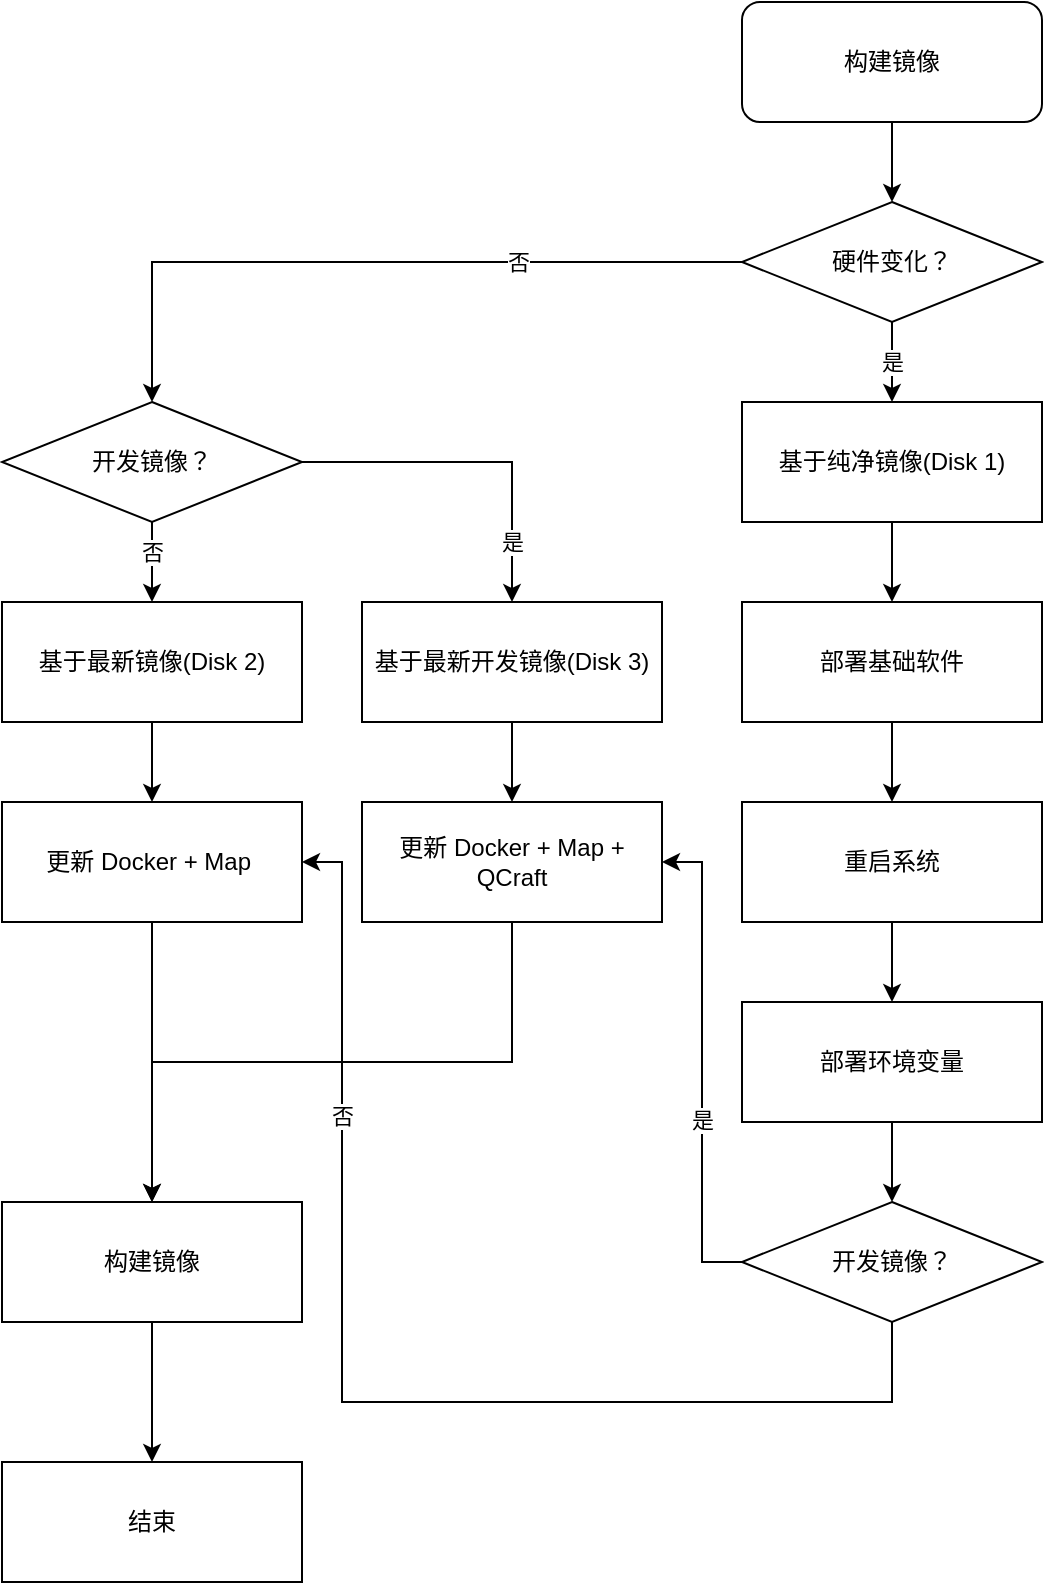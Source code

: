 <mxfile version="14.1.4" type="github" pages="4">
  <diagram id="IQpMUzeUD5as-CEA1Lm1" name="XAVIER 流程图">
    <mxGraphModel dx="1995" dy="1134" grid="1" gridSize="10" guides="1" tooltips="1" connect="1" arrows="1" fold="1" page="1" pageScale="1" pageWidth="850" pageHeight="1100" math="0" shadow="0">
      <root>
        <mxCell id="RlAfQB4XkRquoUALfSSC-0" />
        <mxCell id="RlAfQB4XkRquoUALfSSC-1" parent="RlAfQB4XkRquoUALfSSC-0" />
        <mxCell id="u9vU8F32DOOHzYudOWOT-0" style="edgeStyle=orthogonalEdgeStyle;rounded=0;orthogonalLoop=1;jettySize=auto;html=1;entryX=0.5;entryY=0;entryDx=0;entryDy=0;" edge="1" parent="RlAfQB4XkRquoUALfSSC-1" source="u9vU8F32DOOHzYudOWOT-1" target="u9vU8F32DOOHzYudOWOT-5">
          <mxGeometry relative="1" as="geometry" />
        </mxCell>
        <mxCell id="u9vU8F32DOOHzYudOWOT-1" value="构建镜像" style="rounded=1;whiteSpace=wrap;html=1;" vertex="1" parent="RlAfQB4XkRquoUALfSSC-1">
          <mxGeometry x="370" width="150" height="60" as="geometry" />
        </mxCell>
        <mxCell id="u9vU8F32DOOHzYudOWOT-2" value="是" style="edgeStyle=orthogonalEdgeStyle;rounded=0;orthogonalLoop=1;jettySize=auto;html=1;exitX=0.5;exitY=1;exitDx=0;exitDy=0;" edge="1" parent="RlAfQB4XkRquoUALfSSC-1" source="u9vU8F32DOOHzYudOWOT-5" target="u9vU8F32DOOHzYudOWOT-9">
          <mxGeometry relative="1" as="geometry" />
        </mxCell>
        <mxCell id="u9vU8F32DOOHzYudOWOT-3" style="edgeStyle=orthogonalEdgeStyle;rounded=0;orthogonalLoop=1;jettySize=auto;html=1;exitX=0;exitY=0.5;exitDx=0;exitDy=0;" edge="1" parent="RlAfQB4XkRquoUALfSSC-1" source="u9vU8F32DOOHzYudOWOT-5" target="u9vU8F32DOOHzYudOWOT-17">
          <mxGeometry relative="1" as="geometry" />
        </mxCell>
        <mxCell id="u9vU8F32DOOHzYudOWOT-4" value="否" style="edgeLabel;html=1;align=center;verticalAlign=middle;resizable=0;points=[];" vertex="1" connectable="0" parent="u9vU8F32DOOHzYudOWOT-3">
          <mxGeometry x="-0.417" relative="1" as="geometry">
            <mxPoint x="-5.83" as="offset" />
          </mxGeometry>
        </mxCell>
        <mxCell id="u9vU8F32DOOHzYudOWOT-5" value="硬件变化？" style="rhombus;whiteSpace=wrap;html=1;" vertex="1" parent="RlAfQB4XkRquoUALfSSC-1">
          <mxGeometry x="370" y="100" width="150" height="60" as="geometry" />
        </mxCell>
        <mxCell id="u9vU8F32DOOHzYudOWOT-6" style="edgeStyle=orthogonalEdgeStyle;rounded=0;orthogonalLoop=1;jettySize=auto;html=1;" edge="1" parent="RlAfQB4XkRquoUALfSSC-1" source="u9vU8F32DOOHzYudOWOT-7" target="u9vU8F32DOOHzYudOWOT-19">
          <mxGeometry relative="1" as="geometry">
            <mxPoint x="75" y="520" as="targetPoint" />
          </mxGeometry>
        </mxCell>
        <mxCell id="u9vU8F32DOOHzYudOWOT-7" value="基于最新镜像(Disk 2)" style="rounded=0;whiteSpace=wrap;html=1;" vertex="1" parent="RlAfQB4XkRquoUALfSSC-1">
          <mxGeometry y="300" width="150" height="60" as="geometry" />
        </mxCell>
        <mxCell id="u9vU8F32DOOHzYudOWOT-8" style="edgeStyle=orthogonalEdgeStyle;rounded=0;orthogonalLoop=1;jettySize=auto;html=1;exitX=0.5;exitY=1;exitDx=0;exitDy=0;" edge="1" parent="RlAfQB4XkRquoUALfSSC-1" source="u9vU8F32DOOHzYudOWOT-9" target="u9vU8F32DOOHzYudOWOT-21">
          <mxGeometry relative="1" as="geometry" />
        </mxCell>
        <mxCell id="u9vU8F32DOOHzYudOWOT-9" value="基于纯净镜像(Disk 1)" style="rounded=0;whiteSpace=wrap;html=1;" vertex="1" parent="RlAfQB4XkRquoUALfSSC-1">
          <mxGeometry x="370" y="200" width="150" height="60" as="geometry" />
        </mxCell>
        <mxCell id="u9vU8F32DOOHzYudOWOT-10" style="edgeStyle=orthogonalEdgeStyle;rounded=0;orthogonalLoop=1;jettySize=auto;html=1;exitX=0.5;exitY=1;exitDx=0;exitDy=0;" edge="1" parent="RlAfQB4XkRquoUALfSSC-1" source="u9vU8F32DOOHzYudOWOT-11" target="u9vU8F32DOOHzYudOWOT-30">
          <mxGeometry relative="1" as="geometry" />
        </mxCell>
        <mxCell id="u9vU8F32DOOHzYudOWOT-11" value="&lt;p&gt;更新 Docker + Map + QCraft&lt;/p&gt;" style="rounded=0;whiteSpace=wrap;html=1;" vertex="1" parent="RlAfQB4XkRquoUALfSSC-1">
          <mxGeometry x="180" y="400" width="150" height="60" as="geometry" />
        </mxCell>
        <mxCell id="u9vU8F32DOOHzYudOWOT-12" style="edgeStyle=orthogonalEdgeStyle;rounded=0;orthogonalLoop=1;jettySize=auto;html=1;exitX=0.5;exitY=1;exitDx=0;exitDy=0;" edge="1" parent="RlAfQB4XkRquoUALfSSC-1" source="u9vU8F32DOOHzYudOWOT-13" target="u9vU8F32DOOHzYudOWOT-11">
          <mxGeometry relative="1" as="geometry" />
        </mxCell>
        <mxCell id="u9vU8F32DOOHzYudOWOT-13" value="基于最新开发镜像(Disk 3)" style="rounded=0;whiteSpace=wrap;html=1;" vertex="1" parent="RlAfQB4XkRquoUALfSSC-1">
          <mxGeometry x="180" y="300" width="150" height="60" as="geometry" />
        </mxCell>
        <mxCell id="u9vU8F32DOOHzYudOWOT-14" style="edgeStyle=orthogonalEdgeStyle;rounded=0;orthogonalLoop=1;jettySize=auto;html=1;exitX=1;exitY=0.5;exitDx=0;exitDy=0;" edge="1" parent="RlAfQB4XkRquoUALfSSC-1" source="u9vU8F32DOOHzYudOWOT-17" target="u9vU8F32DOOHzYudOWOT-13">
          <mxGeometry relative="1" as="geometry" />
        </mxCell>
        <mxCell id="u9vU8F32DOOHzYudOWOT-15" value="是" style="edgeLabel;html=1;align=center;verticalAlign=middle;resizable=0;points=[];" vertex="1" connectable="0" parent="u9vU8F32DOOHzYudOWOT-14">
          <mxGeometry x="0.669" y="-3" relative="1" as="geometry">
            <mxPoint x="3" y="-0.83" as="offset" />
          </mxGeometry>
        </mxCell>
        <mxCell id="u9vU8F32DOOHzYudOWOT-16" value="否" style="edgeStyle=orthogonalEdgeStyle;rounded=0;orthogonalLoop=1;jettySize=auto;html=1;" edge="1" parent="RlAfQB4XkRquoUALfSSC-1" source="u9vU8F32DOOHzYudOWOT-17" target="u9vU8F32DOOHzYudOWOT-7">
          <mxGeometry x="-0.25" relative="1" as="geometry">
            <mxPoint as="offset" />
          </mxGeometry>
        </mxCell>
        <mxCell id="u9vU8F32DOOHzYudOWOT-17" value="开发镜像？" style="rhombus;whiteSpace=wrap;html=1;" vertex="1" parent="RlAfQB4XkRquoUALfSSC-1">
          <mxGeometry y="200" width="150" height="60" as="geometry" />
        </mxCell>
        <mxCell id="u9vU8F32DOOHzYudOWOT-18" style="edgeStyle=orthogonalEdgeStyle;rounded=0;orthogonalLoop=1;jettySize=auto;html=1;exitX=0.5;exitY=1;exitDx=0;exitDy=0;entryX=0.5;entryY=0;entryDx=0;entryDy=0;" edge="1" parent="RlAfQB4XkRquoUALfSSC-1" source="u9vU8F32DOOHzYudOWOT-19" target="u9vU8F32DOOHzYudOWOT-30">
          <mxGeometry relative="1" as="geometry" />
        </mxCell>
        <mxCell id="u9vU8F32DOOHzYudOWOT-19" value="&lt;p&gt;更新 Docker + Map&amp;nbsp;&lt;/p&gt;" style="rounded=0;whiteSpace=wrap;html=1;" vertex="1" parent="RlAfQB4XkRquoUALfSSC-1">
          <mxGeometry y="400" width="150" height="60" as="geometry" />
        </mxCell>
        <mxCell id="u9vU8F32DOOHzYudOWOT-20" style="edgeStyle=orthogonalEdgeStyle;rounded=0;orthogonalLoop=1;jettySize=auto;html=1;exitX=0.5;exitY=1;exitDx=0;exitDy=0;" edge="1" parent="RlAfQB4XkRquoUALfSSC-1" source="u9vU8F32DOOHzYudOWOT-21" target="u9vU8F32DOOHzYudOWOT-28">
          <mxGeometry relative="1" as="geometry" />
        </mxCell>
        <mxCell id="u9vU8F32DOOHzYudOWOT-21" value="&lt;p&gt;部署基础软件&lt;/p&gt;" style="rounded=0;whiteSpace=wrap;html=1;" vertex="1" parent="RlAfQB4XkRquoUALfSSC-1">
          <mxGeometry x="370" y="300" width="150" height="60" as="geometry" />
        </mxCell>
        <mxCell id="u9vU8F32DOOHzYudOWOT-22" value="否" style="edgeStyle=orthogonalEdgeStyle;rounded=0;orthogonalLoop=1;jettySize=auto;html=1;exitX=0.5;exitY=1;exitDx=0;exitDy=0;entryX=1;entryY=0.5;entryDx=0;entryDy=0;" edge="1" parent="RlAfQB4XkRquoUALfSSC-1" source="u9vU8F32DOOHzYudOWOT-24" target="u9vU8F32DOOHzYudOWOT-19">
          <mxGeometry x="0.514" relative="1" as="geometry">
            <mxPoint x="55" y="680" as="targetPoint" />
            <Array as="points">
              <mxPoint x="445" y="700" />
              <mxPoint x="170" y="700" />
              <mxPoint x="170" y="430" />
            </Array>
            <mxPoint as="offset" />
          </mxGeometry>
        </mxCell>
        <mxCell id="u9vU8F32DOOHzYudOWOT-23" value="是" style="edgeStyle=orthogonalEdgeStyle;rounded=0;orthogonalLoop=1;jettySize=auto;html=1;entryX=1;entryY=0.5;entryDx=0;entryDy=0;" edge="1" parent="RlAfQB4XkRquoUALfSSC-1" source="u9vU8F32DOOHzYudOWOT-24" target="u9vU8F32DOOHzYudOWOT-11">
          <mxGeometry x="-0.238" relative="1" as="geometry">
            <mxPoint as="offset" />
          </mxGeometry>
        </mxCell>
        <mxCell id="u9vU8F32DOOHzYudOWOT-24" value="开发镜像？" style="rhombus;whiteSpace=wrap;html=1;" vertex="1" parent="RlAfQB4XkRquoUALfSSC-1">
          <mxGeometry x="370" y="600" width="150" height="60" as="geometry" />
        </mxCell>
        <mxCell id="u9vU8F32DOOHzYudOWOT-25" style="edgeStyle=orthogonalEdgeStyle;rounded=0;orthogonalLoop=1;jettySize=auto;html=1;entryX=0.5;entryY=0;entryDx=0;entryDy=0;" edge="1" parent="RlAfQB4XkRquoUALfSSC-1" source="u9vU8F32DOOHzYudOWOT-26" target="u9vU8F32DOOHzYudOWOT-24">
          <mxGeometry relative="1" as="geometry" />
        </mxCell>
        <mxCell id="u9vU8F32DOOHzYudOWOT-26" value="&lt;p&gt;部署环境变量&lt;/p&gt;" style="rounded=0;whiteSpace=wrap;html=1;" vertex="1" parent="RlAfQB4XkRquoUALfSSC-1">
          <mxGeometry x="370" y="500" width="150" height="60" as="geometry" />
        </mxCell>
        <mxCell id="u9vU8F32DOOHzYudOWOT-27" style="edgeStyle=orthogonalEdgeStyle;rounded=0;orthogonalLoop=1;jettySize=auto;html=1;exitX=0.5;exitY=1;exitDx=0;exitDy=0;" edge="1" parent="RlAfQB4XkRquoUALfSSC-1" source="u9vU8F32DOOHzYudOWOT-28" target="u9vU8F32DOOHzYudOWOT-26">
          <mxGeometry relative="1" as="geometry" />
        </mxCell>
        <mxCell id="u9vU8F32DOOHzYudOWOT-28" value="&lt;p&gt;重启系统&lt;/p&gt;" style="rounded=0;whiteSpace=wrap;html=1;" vertex="1" parent="RlAfQB4XkRquoUALfSSC-1">
          <mxGeometry x="370" y="400" width="150" height="60" as="geometry" />
        </mxCell>
        <mxCell id="u9vU8F32DOOHzYudOWOT-29" style="edgeStyle=orthogonalEdgeStyle;rounded=0;orthogonalLoop=1;jettySize=auto;html=1;exitX=0.5;exitY=1;exitDx=0;exitDy=0;" edge="1" parent="RlAfQB4XkRquoUALfSSC-1" source="u9vU8F32DOOHzYudOWOT-30" target="u9vU8F32DOOHzYudOWOT-31">
          <mxGeometry relative="1" as="geometry" />
        </mxCell>
        <mxCell id="u9vU8F32DOOHzYudOWOT-30" value="&lt;p&gt;构建镜像&lt;/p&gt;" style="rounded=0;whiteSpace=wrap;html=1;" vertex="1" parent="RlAfQB4XkRquoUALfSSC-1">
          <mxGeometry y="600" width="150" height="60" as="geometry" />
        </mxCell>
        <mxCell id="u9vU8F32DOOHzYudOWOT-31" value="&lt;p&gt;结束&lt;/p&gt;" style="rounded=0;whiteSpace=wrap;html=1;" vertex="1" parent="RlAfQB4XkRquoUALfSSC-1">
          <mxGeometry y="730" width="150" height="60" as="geometry" />
        </mxCell>
      </root>
    </mxGraphModel>
  </diagram>
  <diagram id="_MhzRE9uEBTky3oqlPsH" name="OMC 流程图">
    <mxGraphModel dx="3695" dy="1134" grid="1" gridSize="10" guides="1" tooltips="1" connect="1" arrows="1" fold="1" page="1" pageScale="1" pageWidth="850" pageHeight="1100" math="0" shadow="0">
      <root>
        <mxCell id="eiELui4HJ2NWo9TTOQv9-0" />
        <mxCell id="eiELui4HJ2NWo9TTOQv9-1" parent="eiELui4HJ2NWo9TTOQv9-0" />
        <mxCell id="39Y056oeODycGKBAAB_R-0" style="edgeStyle=orthogonalEdgeStyle;rounded=0;orthogonalLoop=1;jettySize=auto;html=1;entryX=0.5;entryY=0;entryDx=0;entryDy=0;fontSize=12;" edge="1" parent="eiELui4HJ2NWo9TTOQv9-1" source="39Y056oeODycGKBAAB_R-1" target="39Y056oeODycGKBAAB_R-7">
          <mxGeometry relative="1" as="geometry" />
        </mxCell>
        <mxCell id="39Y056oeODycGKBAAB_R-1" value="构建镜像" style="rounded=1;whiteSpace=wrap;html=1;fontSize=12;" vertex="1" parent="eiELui4HJ2NWo9TTOQv9-1">
          <mxGeometry x="-980" width="120" height="40" as="geometry" />
        </mxCell>
        <mxCell id="39Y056oeODycGKBAAB_R-2" value="是" style="edgeStyle=orthogonalEdgeStyle;rounded=0;orthogonalLoop=1;jettySize=auto;html=1;exitX=0.5;exitY=1;exitDx=0;exitDy=0;fontSize=12;" edge="1" parent="eiELui4HJ2NWo9TTOQv9-1" source="39Y056oeODycGKBAAB_R-7" target="39Y056oeODycGKBAAB_R-12">
          <mxGeometry relative="1" as="geometry" />
        </mxCell>
        <mxCell id="39Y056oeODycGKBAAB_R-3" style="edgeStyle=orthogonalEdgeStyle;rounded=0;orthogonalLoop=1;jettySize=auto;html=1;exitX=0;exitY=0.5;exitDx=0;exitDy=0;fontSize=12;" edge="1" parent="eiELui4HJ2NWo9TTOQv9-1" source="39Y056oeODycGKBAAB_R-7" target="39Y056oeODycGKBAAB_R-19">
          <mxGeometry relative="1" as="geometry" />
        </mxCell>
        <mxCell id="39Y056oeODycGKBAAB_R-4" value="否" style="edgeLabel;html=1;align=center;verticalAlign=middle;resizable=0;points=[];fontSize=12;" vertex="1" connectable="0" parent="39Y056oeODycGKBAAB_R-3">
          <mxGeometry x="-0.417" relative="1" as="geometry">
            <mxPoint x="-5.83" as="offset" />
          </mxGeometry>
        </mxCell>
        <mxCell id="39Y056oeODycGKBAAB_R-5" style="edgeStyle=orthogonalEdgeStyle;rounded=0;orthogonalLoop=1;jettySize=auto;html=1;entryX=0.5;entryY=0;entryDx=0;entryDy=0;fontSize=12;exitX=0.5;exitY=1;exitDx=0;exitDy=0;" edge="1" parent="eiELui4HJ2NWo9TTOQv9-1" source="39Y056oeODycGKBAAB_R-7" target="39Y056oeODycGKBAAB_R-35">
          <mxGeometry relative="1" as="geometry" />
        </mxCell>
        <mxCell id="39Y056oeODycGKBAAB_R-6" value="是" style="edgeLabel;html=1;align=center;verticalAlign=middle;resizable=0;points=[];fontSize=12;" vertex="1" connectable="0" parent="39Y056oeODycGKBAAB_R-5">
          <mxGeometry x="0.138" y="4" relative="1" as="geometry">
            <mxPoint y="4" as="offset" />
          </mxGeometry>
        </mxCell>
        <mxCell id="39Y056oeODycGKBAAB_R-7" value="硬件变化？" style="rhombus;whiteSpace=wrap;html=1;fontSize=12;" vertex="1" parent="eiELui4HJ2NWo9TTOQv9-1">
          <mxGeometry x="-980" y="80" width="120" height="40" as="geometry" />
        </mxCell>
        <mxCell id="39Y056oeODycGKBAAB_R-8" style="edgeStyle=orthogonalEdgeStyle;rounded=0;orthogonalLoop=1;jettySize=auto;html=1;fontSize=12;" edge="1" parent="eiELui4HJ2NWo9TTOQv9-1" source="39Y056oeODycGKBAAB_R-9" target="39Y056oeODycGKBAAB_R-50">
          <mxGeometry relative="1" as="geometry">
            <mxPoint x="-1465" y="540.0" as="targetPoint" />
          </mxGeometry>
        </mxCell>
        <mxCell id="39Y056oeODycGKBAAB_R-9" value="基于最新镜像&lt;br&gt;(OMC Disk 2)" style="rounded=0;whiteSpace=wrap;html=1;fontSize=12;" vertex="1" parent="eiELui4HJ2NWo9TTOQv9-1">
          <mxGeometry x="-1540" y="320" width="120" height="40" as="geometry" />
        </mxCell>
        <mxCell id="39Y056oeODycGKBAAB_R-10" style="edgeStyle=orthogonalEdgeStyle;rounded=0;orthogonalLoop=1;jettySize=auto;html=1;exitX=0.5;exitY=1;exitDx=0;exitDy=0;fontSize=12;" edge="1" parent="eiELui4HJ2NWo9TTOQv9-1" source="39Y056oeODycGKBAAB_R-12" target="39Y056oeODycGKBAAB_R-22">
          <mxGeometry relative="1" as="geometry" />
        </mxCell>
        <mxCell id="39Y056oeODycGKBAAB_R-11" style="edgeStyle=orthogonalEdgeStyle;rounded=0;orthogonalLoop=1;jettySize=auto;html=1;entryX=0.5;entryY=0;entryDx=0;entryDy=0;fontSize=12;exitX=0.5;exitY=1;exitDx=0;exitDy=0;" edge="1" parent="eiELui4HJ2NWo9TTOQv9-1" source="39Y056oeODycGKBAAB_R-35" target="39Y056oeODycGKBAAB_R-54">
          <mxGeometry relative="1" as="geometry" />
        </mxCell>
        <mxCell id="39Y056oeODycGKBAAB_R-12" value="基于基础镜像&lt;br&gt;(OMC Disk 1)" style="rounded=0;whiteSpace=wrap;html=1;fontSize=12;" vertex="1" parent="eiELui4HJ2NWo9TTOQv9-1">
          <mxGeometry x="-1060" y="158.7" width="120" height="40" as="geometry" />
        </mxCell>
        <mxCell id="39Y056oeODycGKBAAB_R-13" style="edgeStyle=orthogonalEdgeStyle;rounded=0;orthogonalLoop=1;jettySize=auto;html=1;exitX=0.5;exitY=1;exitDx=0;exitDy=0;fontSize=12;" edge="1" parent="eiELui4HJ2NWo9TTOQv9-1" source="39Y056oeODycGKBAAB_R-46" target="39Y056oeODycGKBAAB_R-31">
          <mxGeometry relative="1" as="geometry">
            <Array as="points">
              <mxPoint x="-1160" y="600" />
              <mxPoint x="-1400" y="600" />
            </Array>
          </mxGeometry>
        </mxCell>
        <mxCell id="39Y056oeODycGKBAAB_R-14" style="edgeStyle=orthogonalEdgeStyle;rounded=0;orthogonalLoop=1;jettySize=auto;html=1;exitX=0.5;exitY=1;exitDx=0;exitDy=0;fontSize=12;" edge="1" parent="eiELui4HJ2NWo9TTOQv9-1" source="39Y056oeODycGKBAAB_R-15" target="39Y056oeODycGKBAAB_R-46">
          <mxGeometry relative="1" as="geometry" />
        </mxCell>
        <mxCell id="39Y056oeODycGKBAAB_R-15" value="基于最新开发镜像(OMC Disk 3)" style="rounded=0;whiteSpace=wrap;html=1;fontSize=12;" vertex="1" parent="eiELui4HJ2NWo9TTOQv9-1">
          <mxGeometry x="-1220" y="320" width="120" height="40" as="geometry" />
        </mxCell>
        <mxCell id="39Y056oeODycGKBAAB_R-16" style="edgeStyle=orthogonalEdgeStyle;rounded=0;orthogonalLoop=1;jettySize=auto;html=1;exitX=1;exitY=0.5;exitDx=0;exitDy=0;fontSize=12;" edge="1" parent="eiELui4HJ2NWo9TTOQv9-1" source="39Y056oeODycGKBAAB_R-19" target="39Y056oeODycGKBAAB_R-15">
          <mxGeometry relative="1" as="geometry" />
        </mxCell>
        <mxCell id="39Y056oeODycGKBAAB_R-17" value="是" style="edgeLabel;html=1;align=center;verticalAlign=middle;resizable=0;points=[];fontSize=12;" vertex="1" connectable="0" parent="39Y056oeODycGKBAAB_R-16">
          <mxGeometry x="0.669" y="-3" relative="1" as="geometry">
            <mxPoint x="3" y="14.6" as="offset" />
          </mxGeometry>
        </mxCell>
        <mxCell id="39Y056oeODycGKBAAB_R-18" value="否" style="edgeStyle=orthogonalEdgeStyle;rounded=0;orthogonalLoop=1;jettySize=auto;html=1;fontSize=12;exitX=0;exitY=0.5;exitDx=0;exitDy=0;" edge="1" parent="eiELui4HJ2NWo9TTOQv9-1" source="39Y056oeODycGKBAAB_R-19" target="39Y056oeODycGKBAAB_R-9">
          <mxGeometry x="0.25" relative="1" as="geometry">
            <mxPoint as="offset" />
          </mxGeometry>
        </mxCell>
        <mxCell id="39Y056oeODycGKBAAB_R-19" value="开发镜像？" style="rhombus;whiteSpace=wrap;html=1;fontSize=12;" vertex="1" parent="eiELui4HJ2NWo9TTOQv9-1">
          <mxGeometry x="-1460" y="240" width="120" height="40" as="geometry" />
        </mxCell>
        <mxCell id="39Y056oeODycGKBAAB_R-20" style="edgeStyle=orthogonalEdgeStyle;rounded=0;orthogonalLoop=1;jettySize=auto;html=1;entryX=0.5;entryY=0;entryDx=0;entryDy=0;fontSize=12;" edge="1" parent="eiELui4HJ2NWo9TTOQv9-1" source="39Y056oeODycGKBAAB_R-50" target="39Y056oeODycGKBAAB_R-31">
          <mxGeometry relative="1" as="geometry">
            <Array as="points">
              <mxPoint x="-1500" y="600" />
              <mxPoint x="-1400" y="600" />
            </Array>
          </mxGeometry>
        </mxCell>
        <mxCell id="39Y056oeODycGKBAAB_R-21" style="edgeStyle=orthogonalEdgeStyle;rounded=0;orthogonalLoop=1;jettySize=auto;html=1;exitX=0.5;exitY=1;exitDx=0;exitDy=0;fontSize=12;" edge="1" parent="eiELui4HJ2NWo9TTOQv9-1" source="39Y056oeODycGKBAAB_R-22" target="39Y056oeODycGKBAAB_R-29">
          <mxGeometry relative="1" as="geometry" />
        </mxCell>
        <mxCell id="39Y056oeODycGKBAAB_R-22" value="&lt;p style=&quot;font-size: 12px&quot;&gt;更新基础软件&lt;/p&gt;" style="rounded=0;whiteSpace=wrap;html=1;fontSize=12;" vertex="1" parent="eiELui4HJ2NWo9TTOQv9-1">
          <mxGeometry x="-1060" y="240" width="120" height="40" as="geometry" />
        </mxCell>
        <mxCell id="39Y056oeODycGKBAAB_R-23" value="否" style="edgeStyle=orthogonalEdgeStyle;rounded=0;orthogonalLoop=1;jettySize=auto;html=1;exitX=0.5;exitY=1;exitDx=0;exitDy=0;entryX=1;entryY=0.5;entryDx=0;entryDy=0;fontSize=12;" edge="1" parent="eiELui4HJ2NWo9TTOQv9-1" source="39Y056oeODycGKBAAB_R-25" target="39Y056oeODycGKBAAB_R-50">
          <mxGeometry x="0.69" relative="1" as="geometry">
            <mxPoint x="-1365" y="680" as="targetPoint" />
            <Array as="points">
              <mxPoint x="-1000" y="560" />
              <mxPoint x="-1400" y="560" />
              <mxPoint x="-1400" y="420" />
            </Array>
            <mxPoint as="offset" />
          </mxGeometry>
        </mxCell>
        <mxCell id="39Y056oeODycGKBAAB_R-24" value="是" style="edgeStyle=orthogonalEdgeStyle;rounded=0;orthogonalLoop=1;jettySize=auto;html=1;fontSize=12;entryX=1;entryY=0.5;entryDx=0;entryDy=0;" edge="1" parent="eiELui4HJ2NWo9TTOQv9-1" source="39Y056oeODycGKBAAB_R-25" target="39Y056oeODycGKBAAB_R-46">
          <mxGeometry x="0.061" relative="1" as="geometry">
            <mxPoint as="offset" />
            <mxPoint x="-1150" y="420" as="targetPoint" />
            <Array as="points">
              <mxPoint x="-1080" y="500" />
              <mxPoint x="-1080" y="420" />
            </Array>
          </mxGeometry>
        </mxCell>
        <mxCell id="39Y056oeODycGKBAAB_R-25" value="开发镜像？" style="rhombus;whiteSpace=wrap;html=1;fontSize=12;" vertex="1" parent="eiELui4HJ2NWo9TTOQv9-1">
          <mxGeometry x="-1060" y="480" width="120" height="40" as="geometry" />
        </mxCell>
        <mxCell id="39Y056oeODycGKBAAB_R-26" style="edgeStyle=orthogonalEdgeStyle;rounded=0;orthogonalLoop=1;jettySize=auto;html=1;entryX=0.5;entryY=0;entryDx=0;entryDy=0;fontSize=12;" edge="1" parent="eiELui4HJ2NWo9TTOQv9-1" source="39Y056oeODycGKBAAB_R-27" target="39Y056oeODycGKBAAB_R-25">
          <mxGeometry relative="1" as="geometry" />
        </mxCell>
        <mxCell id="39Y056oeODycGKBAAB_R-27" value="&lt;p style=&quot;font-size: 12px&quot;&gt;更新OMC环境变量&lt;/p&gt;" style="rounded=0;whiteSpace=wrap;html=1;fontSize=12;" vertex="1" parent="eiELui4HJ2NWo9TTOQv9-1">
          <mxGeometry x="-1060" y="400" width="120" height="40" as="geometry" />
        </mxCell>
        <mxCell id="39Y056oeODycGKBAAB_R-28" style="edgeStyle=orthogonalEdgeStyle;rounded=0;orthogonalLoop=1;jettySize=auto;html=1;exitX=0.5;exitY=1;exitDx=0;exitDy=0;fontSize=12;" edge="1" parent="eiELui4HJ2NWo9TTOQv9-1" source="39Y056oeODycGKBAAB_R-29" target="39Y056oeODycGKBAAB_R-27">
          <mxGeometry relative="1" as="geometry" />
        </mxCell>
        <mxCell id="39Y056oeODycGKBAAB_R-29" value="&lt;p style=&quot;font-size: 12px;&quot;&gt;重启系统&lt;/p&gt;" style="rounded=0;whiteSpace=wrap;html=1;fontSize=12;" vertex="1" parent="eiELui4HJ2NWo9TTOQv9-1">
          <mxGeometry x="-1060" y="320" width="120" height="40" as="geometry" />
        </mxCell>
        <mxCell id="39Y056oeODycGKBAAB_R-30" style="edgeStyle=orthogonalEdgeStyle;rounded=0;orthogonalLoop=1;jettySize=auto;html=1;exitX=0.5;exitY=1;exitDx=0;exitDy=0;fontSize=12;" edge="1" parent="eiELui4HJ2NWo9TTOQv9-1" source="39Y056oeODycGKBAAB_R-31" target="39Y056oeODycGKBAAB_R-32">
          <mxGeometry relative="1" as="geometry" />
        </mxCell>
        <mxCell id="39Y056oeODycGKBAAB_R-31" value="&lt;p style=&quot;font-size: 12px;&quot;&gt;构建镜像&lt;/p&gt;" style="rounded=0;whiteSpace=wrap;html=1;fontSize=12;" vertex="1" parent="eiELui4HJ2NWo9TTOQv9-1">
          <mxGeometry x="-1460" y="640" width="120" height="40" as="geometry" />
        </mxCell>
        <mxCell id="39Y056oeODycGKBAAB_R-32" value="&lt;p style=&quot;font-size: 12px;&quot;&gt;结束&lt;/p&gt;" style="rounded=0;whiteSpace=wrap;html=1;fontSize=12;" vertex="1" parent="eiELui4HJ2NWo9TTOQv9-1">
          <mxGeometry x="-1460" y="720" width="120" height="40" as="geometry" />
        </mxCell>
        <mxCell id="39Y056oeODycGKBAAB_R-33" style="edgeStyle=orthogonalEdgeStyle;rounded=0;orthogonalLoop=1;jettySize=auto;html=1;fontSize=12;" edge="1" parent="eiELui4HJ2NWo9TTOQv9-1" source="39Y056oeODycGKBAAB_R-34" target="39Y056oeODycGKBAAB_R-25">
          <mxGeometry relative="1" as="geometry">
            <Array as="points">
              <mxPoint x="-840" y="500" />
            </Array>
          </mxGeometry>
        </mxCell>
        <mxCell id="39Y056oeODycGKBAAB_R-34" value="&lt;p style=&quot;font-size: 12px&quot;&gt;更新XAVIER环境变量&lt;/p&gt;" style="rounded=0;whiteSpace=wrap;html=1;fontSize=12;" vertex="1" parent="eiELui4HJ2NWo9TTOQv9-1">
          <mxGeometry x="-900" y="400" width="120" height="40" as="geometry" />
        </mxCell>
        <mxCell id="39Y056oeODycGKBAAB_R-35" value="基于基础镜像(XAVIER Disk 1)" style="rounded=0;whiteSpace=wrap;html=1;fontSize=12;" vertex="1" parent="eiELui4HJ2NWo9TTOQv9-1">
          <mxGeometry x="-900" y="158.7" width="120" height="40" as="geometry" />
        </mxCell>
        <mxCell id="39Y056oeODycGKBAAB_R-36" style="edgeStyle=orthogonalEdgeStyle;rounded=0;orthogonalLoop=1;jettySize=auto;html=1;entryX=0.5;entryY=0;entryDx=0;entryDy=0;fontSize=12;exitX=0.5;exitY=1;exitDx=0;exitDy=0;" edge="1" parent="eiELui4HJ2NWo9TTOQv9-1" source="39Y056oeODycGKBAAB_R-51" target="39Y056oeODycGKBAAB_R-31">
          <mxGeometry relative="1" as="geometry">
            <Array as="points">
              <mxPoint x="-1320" y="600" />
              <mxPoint x="-1400" y="600" />
            </Array>
          </mxGeometry>
        </mxCell>
        <mxCell id="39Y056oeODycGKBAAB_R-37" style="edgeStyle=orthogonalEdgeStyle;rounded=0;orthogonalLoop=1;jettySize=auto;html=1;exitX=0.5;exitY=1;exitDx=0;exitDy=0;fontSize=12;" edge="1" parent="eiELui4HJ2NWo9TTOQv9-1" source="39Y056oeODycGKBAAB_R-38" target="39Y056oeODycGKBAAB_R-51">
          <mxGeometry relative="1" as="geometry" />
        </mxCell>
        <mxCell id="39Y056oeODycGKBAAB_R-38" value="基于最新开发镜像(XAVIER Disk 3)" style="rounded=0;whiteSpace=wrap;html=1;fontSize=12;" vertex="1" parent="eiELui4HJ2NWo9TTOQv9-1">
          <mxGeometry x="-1380" y="320" width="120" height="40" as="geometry" />
        </mxCell>
        <mxCell id="39Y056oeODycGKBAAB_R-39" style="edgeStyle=orthogonalEdgeStyle;rounded=0;orthogonalLoop=1;jettySize=auto;html=1;fontSize=12;" edge="1" parent="eiELui4HJ2NWo9TTOQv9-1" source="39Y056oeODycGKBAAB_R-19" target="39Y056oeODycGKBAAB_R-38">
          <mxGeometry relative="1" as="geometry">
            <mxPoint x="-1700" y="325" as="sourcePoint" />
            <Array as="points">
              <mxPoint x="-1320" y="260" />
            </Array>
          </mxGeometry>
        </mxCell>
        <mxCell id="39Y056oeODycGKBAAB_R-40" value="是" style="edgeLabel;html=1;align=center;verticalAlign=middle;resizable=0;points=[];fontSize=12;" vertex="1" connectable="0" parent="39Y056oeODycGKBAAB_R-39">
          <mxGeometry x="0.669" y="-3" relative="1" as="geometry">
            <mxPoint x="3" y="-14.34" as="offset" />
          </mxGeometry>
        </mxCell>
        <mxCell id="39Y056oeODycGKBAAB_R-41" style="edgeStyle=orthogonalEdgeStyle;rounded=0;orthogonalLoop=1;jettySize=auto;html=1;fontSize=12;" edge="1" parent="eiELui4HJ2NWo9TTOQv9-1" source="39Y056oeODycGKBAAB_R-42" target="39Y056oeODycGKBAAB_R-52">
          <mxGeometry relative="1" as="geometry">
            <mxPoint x="-1625" y="540.0" as="targetPoint" />
          </mxGeometry>
        </mxCell>
        <mxCell id="39Y056oeODycGKBAAB_R-42" value="基于最新镜像(XAVIER Disk 2)" style="rounded=0;whiteSpace=wrap;html=1;fontSize=12;" vertex="1" parent="eiELui4HJ2NWo9TTOQv9-1">
          <mxGeometry x="-1700" y="320" width="120" height="40" as="geometry" />
        </mxCell>
        <mxCell id="39Y056oeODycGKBAAB_R-43" value="否" style="edgeStyle=orthogonalEdgeStyle;rounded=0;orthogonalLoop=1;jettySize=auto;html=1;fontSize=12;exitX=0;exitY=0.5;exitDx=0;exitDy=0;" edge="1" parent="eiELui4HJ2NWo9TTOQv9-1" source="39Y056oeODycGKBAAB_R-19" target="39Y056oeODycGKBAAB_R-42">
          <mxGeometry x="0.789" relative="1" as="geometry">
            <mxPoint as="offset" />
            <mxPoint x="-1645" y="287.43" as="sourcePoint" />
            <Array as="points">
              <mxPoint x="-1640" y="260" />
            </Array>
          </mxGeometry>
        </mxCell>
        <mxCell id="39Y056oeODycGKBAAB_R-44" style="edgeStyle=orthogonalEdgeStyle;rounded=0;orthogonalLoop=1;jettySize=auto;html=1;exitX=0.5;exitY=1;exitDx=0;exitDy=0;entryX=0.5;entryY=0;entryDx=0;entryDy=0;fontSize=12;" edge="1" parent="eiELui4HJ2NWo9TTOQv9-1" source="39Y056oeODycGKBAAB_R-52" target="39Y056oeODycGKBAAB_R-31">
          <mxGeometry relative="1" as="geometry">
            <Array as="points">
              <mxPoint x="-1660" y="600" />
              <mxPoint x="-1390" y="600" />
            </Array>
          </mxGeometry>
        </mxCell>
        <mxCell id="39Y056oeODycGKBAAB_R-45" value="同步" style="edgeStyle=orthogonalEdgeStyle;rounded=0;orthogonalLoop=1;jettySize=auto;html=1;entryX=1;entryY=0.5;entryDx=0;entryDy=0;fontSize=12;" edge="1" parent="eiELui4HJ2NWo9TTOQv9-1" source="39Y056oeODycGKBAAB_R-46" target="39Y056oeODycGKBAAB_R-51">
          <mxGeometry relative="1" as="geometry" />
        </mxCell>
        <mxCell id="39Y056oeODycGKBAAB_R-46" value="&lt;p style=&quot;font-size: 12px&quot;&gt;更新开发 Docker + Map + QCraft&lt;/p&gt;" style="rounded=0;whiteSpace=wrap;html=1;fontSize=12;verticalAlign=middle;horizontal=1;" vertex="1" parent="eiELui4HJ2NWo9TTOQv9-1">
          <mxGeometry x="-1220" y="400" width="120" height="40" as="geometry" />
        </mxCell>
        <mxCell id="39Y056oeODycGKBAAB_R-47" style="edgeStyle=orthogonalEdgeStyle;rounded=0;orthogonalLoop=1;jettySize=auto;html=1;entryX=1;entryY=0.5;entryDx=0;entryDy=0;fontSize=12;verticalAlign=middle;horizontal=1;" edge="1" parent="eiELui4HJ2NWo9TTOQv9-1" target="39Y056oeODycGKBAAB_R-52">
          <mxGeometry relative="1" as="geometry">
            <mxPoint x="-1520" y="420" as="sourcePoint" />
          </mxGeometry>
        </mxCell>
        <mxCell id="39Y056oeODycGKBAAB_R-48" value="同步" style="edgeLabel;html=1;align=center;verticalAlign=middle;resizable=0;points=[];fontSize=12;horizontal=1;" vertex="1" connectable="0" parent="39Y056oeODycGKBAAB_R-47">
          <mxGeometry x="0.182" y="1" relative="1" as="geometry">
            <mxPoint as="offset" />
          </mxGeometry>
        </mxCell>
        <mxCell id="39Y056oeODycGKBAAB_R-49" value="" style="edgeStyle=orthogonalEdgeStyle;rounded=0;orthogonalLoop=1;jettySize=auto;html=1;fontSize=12;" edge="1" parent="eiELui4HJ2NWo9TTOQv9-1" source="39Y056oeODycGKBAAB_R-50" target="39Y056oeODycGKBAAB_R-52">
          <mxGeometry relative="1" as="geometry" />
        </mxCell>
        <mxCell id="39Y056oeODycGKBAAB_R-50" value="&lt;p style=&quot;font-size: 12px&quot;&gt;更新发布&amp;nbsp;&lt;span&gt;Docker + Map&amp;nbsp;&lt;/span&gt;&lt;/p&gt;" style="rounded=0;whiteSpace=wrap;html=1;fontSize=12;verticalAlign=middle;horizontal=1;" vertex="1" parent="eiELui4HJ2NWo9TTOQv9-1">
          <mxGeometry x="-1540" y="400" width="120" height="40" as="geometry" />
        </mxCell>
        <mxCell id="39Y056oeODycGKBAAB_R-51" value="&lt;p style=&quot;font-size: 12px&quot;&gt;更新开发 Docker + QPad Docker&lt;br&gt;&lt;/p&gt;" style="rounded=0;whiteSpace=wrap;html=1;fontSize=12;verticalAlign=middle;horizontal=1;" vertex="1" parent="eiELui4HJ2NWo9TTOQv9-1">
          <mxGeometry x="-1380" y="400" width="120" height="40" as="geometry" />
        </mxCell>
        <mxCell id="39Y056oeODycGKBAAB_R-52" value="&lt;p style=&quot;font-size: 12px&quot;&gt;更新发布 Docker + QPad Docker&lt;/p&gt;" style="rounded=0;whiteSpace=wrap;html=1;fontSize=12;verticalAlign=middle;horizontal=1;" vertex="1" parent="eiELui4HJ2NWo9TTOQv9-1">
          <mxGeometry x="-1700" y="400" width="120" height="40" as="geometry" />
        </mxCell>
        <mxCell id="39Y056oeODycGKBAAB_R-53" style="edgeStyle=orthogonalEdgeStyle;rounded=0;orthogonalLoop=1;jettySize=auto;html=1;exitX=0.5;exitY=1;exitDx=0;exitDy=0;fontSize=12;" edge="1" parent="eiELui4HJ2NWo9TTOQv9-1" source="39Y056oeODycGKBAAB_R-54" target="39Y056oeODycGKBAAB_R-34">
          <mxGeometry relative="1" as="geometry" />
        </mxCell>
        <mxCell id="39Y056oeODycGKBAAB_R-54" value="&lt;p style=&quot;font-size: 12px&quot;&gt;更新基础软件&lt;/p&gt;" style="rounded=0;whiteSpace=wrap;html=1;fontSize=12;" vertex="1" parent="eiELui4HJ2NWo9TTOQv9-1">
          <mxGeometry x="-900" y="240" width="120" height="40" as="geometry" />
        </mxCell>
      </root>
    </mxGraphModel>
  </diagram>
  <diagram name="系统部署时序图" id="74e2e168-ea6b-b213-b513-2b3c1d86103e">
    <mxGraphModel dx="1995" dy="1134" grid="1" gridSize="10" guides="1" tooltips="1" connect="1" arrows="1" fold="1" page="1" pageScale="1" pageWidth="1100" pageHeight="850" background="#ffffff" math="0" shadow="0">
      <root>
        <mxCell id="0" />
        <mxCell id="1" parent="0" />
        <mxCell id="6PLmAHvb3xFuPF-B3GsO-1" value="QCraft 系统部署时序图（注：NAS 可替换为 SSD0，可加快数据准备与镜像制作速度，但数据准备阶段与镜像制作阶段需要串行完成）" style="swimlane;html=1;childLayout=stackLayout;startSize=20;rounded=0;shadow=0;labelBackgroundColor=none;strokeWidth=1;fontFamily=Verdana;fontSize=12;align=left;" parent="1" vertex="1">
          <mxGeometry x="1" y="10" width="810" height="810" as="geometry" />
        </mxCell>
        <mxCell id="6PLmAHvb3xFuPF-B3GsO-2" value="" style="swimlane;html=1;startSize=20;" parent="6PLmAHvb3xFuPF-B3GsO-1" vertex="1">
          <mxGeometry y="20" width="40" height="790" as="geometry" />
        </mxCell>
        <mxCell id="6PLmAHvb3xFuPF-B3GsO-3" value="数据准备阶段" style="whiteSpace=wrap;html=1;gradientDirection=west;fontFamily=Helvetica;horizontal=0;" parent="6PLmAHvb3xFuPF-B3GsO-2" vertex="1">
          <mxGeometry y="20" width="40" height="410" as="geometry" />
        </mxCell>
        <mxCell id="6PLmAHvb3xFuPF-B3GsO-4" value="系统部署阶段" style="whiteSpace=wrap;html=1;horizontal=0;" parent="6PLmAHvb3xFuPF-B3GsO-2" vertex="1">
          <mxGeometry y="630" width="40" height="160" as="geometry" />
        </mxCell>
        <mxCell id="6PLmAHvb3xFuPF-B3GsO-5" value="镜像制作阶段" style="whiteSpace=wrap;html=1;horizontal=0;" parent="6PLmAHvb3xFuPF-B3GsO-2" vertex="1">
          <mxGeometry y="430" width="40" height="200" as="geometry" />
        </mxCell>
        <mxCell id="6PLmAHvb3xFuPF-B3GsO-126" value="XAVIER" style="swimlane;html=1;startSize=20;" parent="6PLmAHvb3xFuPF-B3GsO-1" vertex="1">
          <mxGeometry x="40" y="20" width="160" height="790" as="geometry" />
        </mxCell>
        <mxCell id="6PLmAHvb3xFuPF-B3GsO-149" style="edgeStyle=orthogonalEdgeStyle;rounded=0;orthogonalLoop=1;jettySize=auto;html=1;exitX=0.5;exitY=1;exitDx=0;exitDy=0;entryX=0.5;entryY=0;entryDx=0;entryDy=0;" parent="6PLmAHvb3xFuPF-B3GsO-126" source="6PLmAHvb3xFuPF-B3GsO-127" target="6PLmAHvb3xFuPF-B3GsO-147" edge="1">
          <mxGeometry relative="1" as="geometry" />
        </mxCell>
        <mxCell id="6PLmAHvb3xFuPF-B3GsO-127" value="运行 build_xavier.sh 系统部署" style="rounded=1;whiteSpace=wrap;html=1;shadow=0;labelBackgroundColor=none;strokeWidth=1;fontFamily=Verdana;fontSize=12;align=center;imageHeight=24;" parent="6PLmAHvb3xFuPF-B3GsO-126" vertex="1">
          <mxGeometry x="30" y="650" width="100" height="40" as="geometry" />
        </mxCell>
        <mxCell id="6PLmAHvb3xFuPF-B3GsO-140" style="edgeStyle=orthogonalEdgeStyle;rounded=0;orthogonalLoop=1;jettySize=auto;html=1;exitX=0.5;exitY=1;exitDx=0;exitDy=0;entryX=0.5;entryY=0;entryDx=0;entryDy=0;" parent="6PLmAHvb3xFuPF-B3GsO-126" source="6PLmAHvb3xFuPF-B3GsO-130" target="6PLmAHvb3xFuPF-B3GsO-127" edge="1">
          <mxGeometry relative="1" as="geometry" />
        </mxCell>
        <mxCell id="6PLmAHvb3xFuPF-B3GsO-130" value="挂载SSD2" style="rounded=1;whiteSpace=wrap;html=1;shadow=0;labelBackgroundColor=none;strokeWidth=1;fontFamily=Verdana;fontSize=12;align=center;imageHeight=24;" parent="6PLmAHvb3xFuPF-B3GsO-126" vertex="1">
          <mxGeometry x="30" y="580" width="100" height="40" as="geometry" />
        </mxCell>
        <mxCell id="6PLmAHvb3xFuPF-B3GsO-147" value="结束部署" style="rounded=1;whiteSpace=wrap;html=1;shadow=0;labelBackgroundColor=none;strokeWidth=1;fontFamily=Verdana;fontSize=12;align=center;imageHeight=24;" parent="6PLmAHvb3xFuPF-B3GsO-126" vertex="1">
          <mxGeometry x="30" y="717" width="100" height="40" as="geometry" />
        </mxCell>
        <mxCell id="6PLmAHvb3xFuPF-B3GsO-6" value="Laptop/PC" style="swimlane;html=1;startSize=20;" parent="6PLmAHvb3xFuPF-B3GsO-1" vertex="1">
          <mxGeometry x="200" y="20" width="160" height="790" as="geometry" />
        </mxCell>
        <mxCell id="6PLmAHvb3xFuPF-B3GsO-7" style="edgeStyle=orthogonalEdgeStyle;rounded=0;orthogonalLoop=1;jettySize=auto;html=1;exitX=0.5;exitY=1;exitDx=0;exitDy=0;entryX=0.5;entryY=0;entryDx=0;entryDy=0;fontFamily=Helvetica;fontSize=14;" parent="6PLmAHvb3xFuPF-B3GsO-6" source="6PLmAHvb3xFuPF-B3GsO-8" target="6PLmAHvb3xFuPF-B3GsO-9" edge="1">
          <mxGeometry relative="1" as="geometry" />
        </mxCell>
        <mxCell id="6PLmAHvb3xFuPF-B3GsO-8" value="下载最新脚本" style="rounded=1;whiteSpace=wrap;html=1;shadow=0;labelBackgroundColor=none;strokeWidth=1;fontFamily=Verdana;fontSize=12;align=center;imageHeight=24;" parent="6PLmAHvb3xFuPF-B3GsO-6" vertex="1">
          <mxGeometry x="30" y="40" width="100" height="40" as="geometry" />
        </mxCell>
        <mxCell id="6PLmAHvb3xFuPF-B3GsO-89" style="edgeStyle=orthogonalEdgeStyle;rounded=0;orthogonalLoop=1;jettySize=auto;html=1;exitX=0.5;exitY=1;exitDx=0;exitDy=0;entryX=0.5;entryY=0;entryDx=0;entryDy=0;" parent="6PLmAHvb3xFuPF-B3GsO-6" source="6PLmAHvb3xFuPF-B3GsO-9" target="6PLmAHvb3xFuPF-B3GsO-41" edge="1">
          <mxGeometry relative="1" as="geometry" />
        </mxCell>
        <mxCell id="6PLmAHvb3xFuPF-B3GsO-9" value="挂载NAS" style="rounded=1;whiteSpace=wrap;html=1;shadow=0;labelBackgroundColor=none;strokeWidth=1;fontFamily=Verdana;fontSize=12;align=center;imageHeight=24;" parent="6PLmAHvb3xFuPF-B3GsO-6" vertex="1">
          <mxGeometry x="30" y="100" width="100" height="40" as="geometry" />
        </mxCell>
        <mxCell id="6PLmAHvb3xFuPF-B3GsO-143" style="edgeStyle=orthogonalEdgeStyle;rounded=0;orthogonalLoop=1;jettySize=auto;html=1;exitX=0.5;exitY=1;exitDx=0;exitDy=0;entryX=0.5;entryY=0;entryDx=0;entryDy=0;" parent="6PLmAHvb3xFuPF-B3GsO-6" source="6PLmAHvb3xFuPF-B3GsO-41" target="6PLmAHvb3xFuPF-B3GsO-98" edge="1">
          <mxGeometry relative="1" as="geometry" />
        </mxCell>
        <mxCell id="6PLmAHvb3xFuPF-B3GsO-41" value="运行install_release.sh部署脚本" style="rounded=1;whiteSpace=wrap;html=1;shadow=0;labelBackgroundColor=none;strokeWidth=1;fontFamily=Verdana;fontSize=12;align=center;imageHeight=24;" parent="6PLmAHvb3xFuPF-B3GsO-6" vertex="1">
          <mxGeometry x="30" y="160" width="100" height="40" as="geometry" />
        </mxCell>
        <mxCell id="6PLmAHvb3xFuPF-B3GsO-98" value="更新脚本目录" style="rounded=1;whiteSpace=wrap;html=1;shadow=0;labelBackgroundColor=none;strokeWidth=1;fontFamily=Verdana;fontSize=12;align=center;imageHeight=24;" parent="6PLmAHvb3xFuPF-B3GsO-6" vertex="1">
          <mxGeometry x="30" y="220" width="100" height="40" as="geometry" />
        </mxCell>
        <mxCell id="6PLmAHvb3xFuPF-B3GsO-42" value="准备原始数据" style="rounded=1;whiteSpace=wrap;html=1;shadow=0;labelBackgroundColor=none;strokeWidth=1;fontFamily=Verdana;fontSize=12;align=center;imageHeight=24;" parent="6PLmAHvb3xFuPF-B3GsO-6" vertex="1">
          <mxGeometry x="30" y="280" width="100" height="40" as="geometry" />
        </mxCell>
        <mxCell id="6PLmAHvb3xFuPF-B3GsO-43" value="运行prebuild.sh更新数据" style="rounded=1;whiteSpace=wrap;html=1;shadow=0;labelBackgroundColor=none;strokeWidth=1;fontFamily=Verdana;fontSize=12;align=center;imageHeight=24;" parent="6PLmAHvb3xFuPF-B3GsO-6" vertex="1">
          <mxGeometry x="30" y="340" width="100" height="40" as="geometry" />
        </mxCell>
        <mxCell id="6PLmAHvb3xFuPF-B3GsO-53" value="运行pakcage.sh打包数据" style="rounded=1;whiteSpace=wrap;html=1;shadow=0;labelBackgroundColor=none;strokeWidth=1;fontFamily=Verdana;fontSize=12;align=center;imageHeight=24;" parent="6PLmAHvb3xFuPF-B3GsO-6" vertex="1">
          <mxGeometry x="30" y="450" width="100" height="40" as="geometry" />
        </mxCell>
        <mxCell id="6PLmAHvb3xFuPF-B3GsO-52" value="拷贝数据到SSD2" style="rounded=1;whiteSpace=wrap;html=1;shadow=0;labelBackgroundColor=none;strokeWidth=1;fontFamily=Verdana;fontSize=12;align=center;imageHeight=24;" parent="6PLmAHvb3xFuPF-B3GsO-6" vertex="1">
          <mxGeometry x="30" y="580" width="100" height="40" as="geometry" />
        </mxCell>
        <mxCell id="6PLmAHvb3xFuPF-B3GsO-100" style="edgeStyle=orthogonalEdgeStyle;rounded=0;orthogonalLoop=1;jettySize=auto;html=1;exitX=0.5;exitY=1;exitDx=0;exitDy=0;entryX=0.5;entryY=0;entryDx=0;entryDy=0;" parent="6PLmAHvb3xFuPF-B3GsO-6" source="6PLmAHvb3xFuPF-B3GsO-98" target="6PLmAHvb3xFuPF-B3GsO-42" edge="1">
          <mxGeometry relative="1" as="geometry" />
        </mxCell>
        <mxCell id="6PLmAHvb3xFuPF-B3GsO-101" style="edgeStyle=orthogonalEdgeStyle;rounded=0;orthogonalLoop=1;jettySize=auto;html=1;exitX=0.5;exitY=1;exitDx=0;exitDy=0;entryX=0.5;entryY=0;entryDx=0;entryDy=0;" parent="6PLmAHvb3xFuPF-B3GsO-6" source="6PLmAHvb3xFuPF-B3GsO-42" target="6PLmAHvb3xFuPF-B3GsO-43" edge="1">
          <mxGeometry relative="1" as="geometry" />
        </mxCell>
        <mxCell id="6PLmAHvb3xFuPF-B3GsO-118" style="edgeStyle=orthogonalEdgeStyle;rounded=0;orthogonalLoop=1;jettySize=auto;html=1;exitX=0.5;exitY=1;exitDx=0;exitDy=0;" parent="6PLmAHvb3xFuPF-B3GsO-6" source="6PLmAHvb3xFuPF-B3GsO-43" target="6PLmAHvb3xFuPF-B3GsO-53" edge="1">
          <mxGeometry relative="1" as="geometry" />
        </mxCell>
        <mxCell id="6PLmAHvb3xFuPF-B3GsO-137" style="edgeStyle=orthogonalEdgeStyle;rounded=0;orthogonalLoop=1;jettySize=auto;html=1;exitX=0.5;exitY=1;exitDx=0;exitDy=0;entryX=0.5;entryY=0;entryDx=0;entryDy=0;" parent="6PLmAHvb3xFuPF-B3GsO-6" source="6PLmAHvb3xFuPF-B3GsO-53" target="6PLmAHvb3xFuPF-B3GsO-52" edge="1">
          <mxGeometry relative="1" as="geometry" />
        </mxCell>
        <mxCell id="6PLmAHvb3xFuPF-B3GsO-21" value="OMC(TestBench)" style="swimlane;html=1;startSize=20;" parent="6PLmAHvb3xFuPF-B3GsO-1" vertex="1">
          <mxGeometry x="360" y="20" width="290" height="790" as="geometry" />
        </mxCell>
        <mxCell id="6PLmAHvb3xFuPF-B3GsO-104" style="edgeStyle=orthogonalEdgeStyle;rounded=0;orthogonalLoop=1;jettySize=auto;html=1;exitX=0.5;exitY=1;exitDx=0;exitDy=0;entryX=0.5;entryY=0;entryDx=0;entryDy=0;" parent="6PLmAHvb3xFuPF-B3GsO-21" source="6PLmAHvb3xFuPF-B3GsO-51" target="6PLmAHvb3xFuPF-B3GsO-103" edge="1">
          <mxGeometry relative="1" as="geometry" />
        </mxCell>
        <mxCell id="6PLmAHvb3xFuPF-B3GsO-51" value="运行 CloneZilla 系统还原" style="rounded=1;whiteSpace=wrap;html=1;shadow=0;labelBackgroundColor=none;strokeWidth=1;fontFamily=Verdana;fontSize=12;align=center;imageHeight=24;" parent="6PLmAHvb3xFuPF-B3GsO-21" vertex="1">
          <mxGeometry x="40" y="40" width="100" height="40" as="geometry" />
        </mxCell>
        <mxCell id="6PLmAHvb3xFuPF-B3GsO-110" style="edgeStyle=orthogonalEdgeStyle;rounded=0;orthogonalLoop=1;jettySize=auto;html=1;exitX=0.219;exitY=0.971;exitDx=0;exitDy=0;entryX=0.5;entryY=0;entryDx=0;entryDy=0;exitPerimeter=0;" parent="6PLmAHvb3xFuPF-B3GsO-21" source="6PLmAHvb3xFuPF-B3GsO-112" target="6PLmAHvb3xFuPF-B3GsO-84" edge="1">
          <mxGeometry relative="1" as="geometry" />
        </mxCell>
        <mxCell id="6PLmAHvb3xFuPF-B3GsO-111" value="&lt;span style=&quot;color: rgb(23 , 43 , 77) ; font-size: 12px ; text-align: left ; background-color: rgb(244 , 245 , 247)&quot;&gt;BOOTSTRAP=true INIT=true&lt;/span&gt;" style="edgeLabel;html=1;align=center;verticalAlign=middle;resizable=0;points=[];" parent="6PLmAHvb3xFuPF-B3GsO-110" vertex="1" connectable="0">
          <mxGeometry x="0.227" y="2" relative="1" as="geometry">
            <mxPoint as="offset" />
          </mxGeometry>
        </mxCell>
        <mxCell id="6PLmAHvb3xFuPF-B3GsO-44" value="&lt;span style=&quot;font-family: &amp;#34;helvetica&amp;#34; ; font-size: 11px ; background-color: rgb(255 , 255 , 255)&quot;&gt;纯净系统&lt;/span&gt;" style="rounded=1;whiteSpace=wrap;html=1;shadow=0;labelBackgroundColor=none;strokeWidth=1;fontFamily=Verdana;fontSize=12;align=center;imageHeight=24;" parent="6PLmAHvb3xFuPF-B3GsO-21" vertex="1">
          <mxGeometry x="40" y="220" width="100" height="40" as="geometry" />
        </mxCell>
        <mxCell id="6PLmAHvb3xFuPF-B3GsO-103" value="纯净系统" style="rhombus;whiteSpace=wrap;html=1;rounded=0;shadow=0;labelBackgroundColor=none;strokeWidth=1;fontFamily=Verdana;fontSize=12;align=center;" parent="6PLmAHvb3xFuPF-B3GsO-21" vertex="1">
          <mxGeometry x="40" y="130" width="100" height="40" as="geometry" />
        </mxCell>
        <mxCell id="6PLmAHvb3xFuPF-B3GsO-106" style="edgeStyle=orthogonalEdgeStyle;rounded=0;orthogonalLoop=1;jettySize=auto;html=1;exitX=0.5;exitY=1;exitDx=0;exitDy=0;entryX=0.5;entryY=0;entryDx=0;entryDy=0;" parent="6PLmAHvb3xFuPF-B3GsO-21" source="6PLmAHvb3xFuPF-B3GsO-103" target="6PLmAHvb3xFuPF-B3GsO-44" edge="1">
          <mxGeometry relative="1" as="geometry">
            <mxPoint x="50.167" y="195" as="targetPoint" />
          </mxGeometry>
        </mxCell>
        <mxCell id="6PLmAHvb3xFuPF-B3GsO-108" value="是" style="edgeLabel;html=1;align=center;verticalAlign=middle;resizable=0;points=[];" parent="6PLmAHvb3xFuPF-B3GsO-106" vertex="1" connectable="0">
          <mxGeometry x="-0.258" y="-1" relative="1" as="geometry">
            <mxPoint x="1" y="6.67" as="offset" />
          </mxGeometry>
        </mxCell>
        <mxCell id="6PLmAHvb3xFuPF-B3GsO-117" style="edgeStyle=orthogonalEdgeStyle;rounded=0;orthogonalLoop=1;jettySize=auto;html=1;exitX=0.5;exitY=1;exitDx=0;exitDy=0;entryX=0.5;entryY=0;entryDx=0;entryDy=0;" parent="6PLmAHvb3xFuPF-B3GsO-21" source="6PLmAHvb3xFuPF-B3GsO-10" target="6PLmAHvb3xFuPF-B3GsO-83" edge="1">
          <mxGeometry relative="1" as="geometry" />
        </mxCell>
        <mxCell id="6PLmAHvb3xFuPF-B3GsO-10" value="运行 build_omc.sh" style="rounded=1;whiteSpace=wrap;html=1;shadow=0;labelBackgroundColor=none;strokeWidth=1;fontFamily=Verdana;fontSize=12;align=center;imageHeight=24;" parent="6PLmAHvb3xFuPF-B3GsO-21" vertex="1">
          <mxGeometry x="150" y="449.33" width="100" height="40" as="geometry" />
        </mxCell>
        <mxCell id="6PLmAHvb3xFuPF-B3GsO-123" style="edgeStyle=orthogonalEdgeStyle;rounded=0;orthogonalLoop=1;jettySize=auto;html=1;exitX=0.5;exitY=1;exitDx=0;exitDy=0;" parent="6PLmAHvb3xFuPF-B3GsO-21" source="6PLmAHvb3xFuPF-B3GsO-109" edge="1">
          <mxGeometry relative="1" as="geometry">
            <mxPoint x="200" y="340" as="targetPoint" />
          </mxGeometry>
        </mxCell>
        <mxCell id="6PLmAHvb3xFuPF-B3GsO-109" value="&lt;span style=&quot;font-family: &amp;#34;helvetica&amp;#34; ; font-size: 11px ; background-color: rgb(255 , 255 , 255)&quot;&gt;基础系统&lt;/span&gt;" style="rounded=1;whiteSpace=wrap;html=1;shadow=0;labelBackgroundColor=none;strokeWidth=1;fontFamily=Verdana;fontSize=12;align=center;imageHeight=24;" parent="6PLmAHvb3xFuPF-B3GsO-21" vertex="1">
          <mxGeometry x="150" y="220" width="100" height="40" as="geometry" />
        </mxCell>
        <mxCell id="6PLmAHvb3xFuPF-B3GsO-105" style="edgeStyle=orthogonalEdgeStyle;rounded=0;orthogonalLoop=1;jettySize=auto;html=1;exitX=1;exitY=0.5;exitDx=0;exitDy=0;" parent="6PLmAHvb3xFuPF-B3GsO-21" source="6PLmAHvb3xFuPF-B3GsO-103" target="6PLmAHvb3xFuPF-B3GsO-109" edge="1">
          <mxGeometry relative="1" as="geometry" />
        </mxCell>
        <mxCell id="6PLmAHvb3xFuPF-B3GsO-107" value="否" style="edgeLabel;html=1;align=center;verticalAlign=middle;resizable=0;points=[];" parent="6PLmAHvb3xFuPF-B3GsO-105" vertex="1" connectable="0">
          <mxGeometry x="-0.357" y="-2" relative="1" as="geometry">
            <mxPoint x="15" y="48" as="offset" />
          </mxGeometry>
        </mxCell>
        <mxCell id="6PLmAHvb3xFuPF-B3GsO-48" style="edgeStyle=orthogonalEdgeStyle;rounded=0;orthogonalLoop=1;jettySize=auto;html=1;exitX=0.5;exitY=1;exitDx=0;exitDy=0;entryX=0.5;entryY=0;entryDx=0;entryDy=0;" parent="6PLmAHvb3xFuPF-B3GsO-21" target="6PLmAHvb3xFuPF-B3GsO-10" edge="1">
          <mxGeometry relative="1" as="geometry">
            <mxPoint x="200" y="380" as="sourcePoint" />
          </mxGeometry>
        </mxCell>
        <mxCell id="6PLmAHvb3xFuPF-B3GsO-49" value="&lt;span style=&quot;color: rgb(23 , 43 , 77) ; font-family: , &amp;#34;sf mono&amp;#34; , &amp;#34;segoe ui mono&amp;#34; , &amp;#34;roboto mono&amp;#34; , &amp;#34;ubuntu mono&amp;#34; , &amp;#34;menlo&amp;#34; , &amp;#34;consolas&amp;#34; , &amp;#34;courier&amp;#34; , monospace ; font-size: 12px ; text-align: left ; background-color: rgb(244 , 245 , 247)&quot;&gt;BOOTSTRAP=false INIT=true&lt;/span&gt;" style="edgeLabel;html=1;align=center;verticalAlign=middle;resizable=0;points=[];" parent="6PLmAHvb3xFuPF-B3GsO-48" vertex="1" connectable="0">
          <mxGeometry x="-0.224" y="1" relative="1" as="geometry">
            <mxPoint x="-1" y="-6.67" as="offset" />
          </mxGeometry>
        </mxCell>
        <mxCell id="6PLmAHvb3xFuPF-B3GsO-116" style="edgeStyle=orthogonalEdgeStyle;rounded=0;orthogonalLoop=1;jettySize=auto;html=1;exitX=0.5;exitY=1;exitDx=0;exitDy=0;entryX=0.5;entryY=0;entryDx=0;entryDy=0;" parent="6PLmAHvb3xFuPF-B3GsO-21" source="6PLmAHvb3xFuPF-B3GsO-84" target="6PLmAHvb3xFuPF-B3GsO-83" edge="1">
          <mxGeometry relative="1" as="geometry" />
        </mxCell>
        <mxCell id="6PLmAHvb3xFuPF-B3GsO-84" value="运行 build_omc.sh" style="rounded=1;whiteSpace=wrap;html=1;shadow=0;labelBackgroundColor=none;strokeWidth=1;fontFamily=Verdana;fontSize=12;align=center;imageHeight=24;" parent="6PLmAHvb3xFuPF-B3GsO-21" vertex="1">
          <mxGeometry x="40" y="449.33" width="100" height="40" as="geometry" />
        </mxCell>
        <mxCell id="6PLmAHvb3xFuPF-B3GsO-152" style="edgeStyle=orthogonalEdgeStyle;rounded=0;orthogonalLoop=1;jettySize=auto;html=1;exitX=0;exitY=0.5;exitDx=0;exitDy=0;entryX=0.5;entryY=0;entryDx=0;entryDy=0;" parent="6PLmAHvb3xFuPF-B3GsO-21" source="6PLmAHvb3xFuPF-B3GsO-83" target="6PLmAHvb3xFuPF-B3GsO-124" edge="1">
          <mxGeometry relative="1" as="geometry">
            <Array as="points">
              <mxPoint x="90" y="540" />
            </Array>
          </mxGeometry>
        </mxCell>
        <mxCell id="6PLmAHvb3xFuPF-B3GsO-83" value="运行 CloneZilla 系统制作" style="rounded=1;whiteSpace=wrap;html=1;shadow=0;labelBackgroundColor=none;strokeWidth=1;fontFamily=Verdana;fontSize=12;align=center;imageHeight=24;" parent="6PLmAHvb3xFuPF-B3GsO-21" vertex="1">
          <mxGeometry x="99" y="520" width="100" height="40" as="geometry" />
        </mxCell>
        <mxCell id="6PLmAHvb3xFuPF-B3GsO-112" value="挂载NAS" style="rounded=1;whiteSpace=wrap;html=1;shadow=0;labelBackgroundColor=none;strokeWidth=1;fontFamily=Verdana;fontSize=12;align=center;imageHeight=24;" parent="6PLmAHvb3xFuPF-B3GsO-21" vertex="1">
          <mxGeometry x="40" y="340" width="224" height="40" as="geometry" />
        </mxCell>
        <mxCell id="6PLmAHvb3xFuPF-B3GsO-113" style="edgeStyle=orthogonalEdgeStyle;rounded=0;orthogonalLoop=1;jettySize=auto;html=1;exitX=0.5;exitY=1;exitDx=0;exitDy=0;entryX=0.223;entryY=0.075;entryDx=0;entryDy=0;entryPerimeter=0;" parent="6PLmAHvb3xFuPF-B3GsO-21" source="6PLmAHvb3xFuPF-B3GsO-44" target="6PLmAHvb3xFuPF-B3GsO-112" edge="1">
          <mxGeometry relative="1" as="geometry">
            <mxPoint x="680.0" y="285" as="sourcePoint" />
            <mxPoint x="680.0" y="418.33" as="targetPoint" />
          </mxGeometry>
        </mxCell>
        <mxCell id="6PLmAHvb3xFuPF-B3GsO-124" value="存储镜像到SSD" style="rounded=1;whiteSpace=wrap;html=1;shadow=0;labelBackgroundColor=none;strokeWidth=1;fontFamily=Verdana;fontSize=12;align=center;imageHeight=24;" parent="6PLmAHvb3xFuPF-B3GsO-21" vertex="1">
          <mxGeometry x="40" y="580" width="100" height="40" as="geometry" />
        </mxCell>
        <mxCell id="6PLmAHvb3xFuPF-B3GsO-128" value="拷贝镜像到SSD1" style="rounded=1;whiteSpace=wrap;html=1;shadow=0;labelBackgroundColor=none;strokeWidth=1;fontFamily=Verdana;fontSize=12;align=center;imageHeight=24;" parent="6PLmAHvb3xFuPF-B3GsO-21" vertex="1">
          <mxGeometry x="164" y="580" width="100" height="40" as="geometry" />
        </mxCell>
        <mxCell id="6PLmAHvb3xFuPF-B3GsO-129" style="edgeStyle=orthogonalEdgeStyle;rounded=0;orthogonalLoop=1;jettySize=auto;html=1;exitX=1;exitY=0.5;exitDx=0;exitDy=0;entryX=0;entryY=0.5;entryDx=0;entryDy=0;" parent="6PLmAHvb3xFuPF-B3GsO-21" source="6PLmAHvb3xFuPF-B3GsO-124" target="6PLmAHvb3xFuPF-B3GsO-128" edge="1">
          <mxGeometry relative="1" as="geometry" />
        </mxCell>
        <mxCell id="6PLmAHvb3xFuPF-B3GsO-29" value="OMC" style="swimlane;html=1;startSize=20;" parent="6PLmAHvb3xFuPF-B3GsO-1" vertex="1">
          <mxGeometry x="650" y="20" width="160" height="790" as="geometry" />
        </mxCell>
        <mxCell id="6PLmAHvb3xFuPF-B3GsO-150" style="edgeStyle=orthogonalEdgeStyle;rounded=0;orthogonalLoop=1;jettySize=auto;html=1;exitX=0.5;exitY=1;exitDx=0;exitDy=0;entryX=0.5;entryY=0;entryDx=0;entryDy=0;" parent="6PLmAHvb3xFuPF-B3GsO-29" source="6PLmAHvb3xFuPF-B3GsO-23" target="6PLmAHvb3xFuPF-B3GsO-148" edge="1">
          <mxGeometry relative="1" as="geometry" />
        </mxCell>
        <mxCell id="6PLmAHvb3xFuPF-B3GsO-23" value="运行 CloneZilla 系统还原" style="rounded=1;whiteSpace=wrap;html=1;shadow=0;labelBackgroundColor=none;strokeWidth=1;fontFamily=Verdana;fontSize=12;align=center;imageHeight=24;" parent="6PLmAHvb3xFuPF-B3GsO-29" vertex="1">
          <mxGeometry x="30" y="650" width="100" height="40" as="geometry" />
        </mxCell>
        <mxCell id="6PLmAHvb3xFuPF-B3GsO-148" value="结束部署" style="rounded=1;whiteSpace=wrap;html=1;shadow=0;labelBackgroundColor=none;strokeWidth=1;fontFamily=Verdana;fontSize=12;align=center;imageHeight=24;" parent="6PLmAHvb3xFuPF-B3GsO-29" vertex="1">
          <mxGeometry x="30" y="717" width="100" height="40" as="geometry" />
        </mxCell>
        <mxCell id="6PLmAHvb3xFuPF-B3GsO-155" style="edgeStyle=orthogonalEdgeStyle;rounded=0;orthogonalLoop=1;jettySize=auto;html=1;exitX=0.5;exitY=1;exitDx=0;exitDy=0;" parent="6PLmAHvb3xFuPF-B3GsO-29" source="6PLmAHvb3xFuPF-B3GsO-153" target="6PLmAHvb3xFuPF-B3GsO-23" edge="1">
          <mxGeometry relative="1" as="geometry" />
        </mxCell>
        <mxCell id="6PLmAHvb3xFuPF-B3GsO-153" value="挂载SSD1" style="rounded=1;whiteSpace=wrap;html=1;shadow=0;labelBackgroundColor=none;strokeWidth=1;fontFamily=Verdana;fontSize=12;align=center;imageHeight=24;" parent="6PLmAHvb3xFuPF-B3GsO-29" vertex="1">
          <mxGeometry x="30" y="580" width="100" height="40" as="geometry" />
        </mxCell>
        <mxCell id="6PLmAHvb3xFuPF-B3GsO-146" style="edgeStyle=orthogonalEdgeStyle;rounded=0;orthogonalLoop=1;jettySize=auto;html=1;exitX=0;exitY=0.5;exitDx=0;exitDy=0;entryX=1;entryY=0.5;entryDx=0;entryDy=0;" parent="6PLmAHvb3xFuPF-B3GsO-1" source="6PLmAHvb3xFuPF-B3GsO-52" target="6PLmAHvb3xFuPF-B3GsO-130" edge="1">
          <mxGeometry relative="1" as="geometry" />
        </mxCell>
        <mxCell id="6PLmAHvb3xFuPF-B3GsO-154" style="edgeStyle=orthogonalEdgeStyle;rounded=0;orthogonalLoop=1;jettySize=auto;html=1;exitX=1;exitY=0.5;exitDx=0;exitDy=0;" parent="6PLmAHvb3xFuPF-B3GsO-1" source="6PLmAHvb3xFuPF-B3GsO-128" target="6PLmAHvb3xFuPF-B3GsO-153" edge="1">
          <mxGeometry relative="1" as="geometry" />
        </mxCell>
      </root>
    </mxGraphModel>
  </diagram>
  <diagram id="2QlITJcQqG1jLb6zn3pC" name="笔记本拓扑图">
    <mxGraphModel dx="1995" dy="1134" grid="1" gridSize="10" guides="1" tooltips="1" connect="1" arrows="1" fold="1" page="1" pageScale="1" pageWidth="850" pageHeight="1100" math="0" shadow="0">
      <root>
        <mxCell id="oDKh-yaL_UMwe9P5Hrqy-0" />
        <mxCell id="oDKh-yaL_UMwe9P5Hrqy-1" parent="oDKh-yaL_UMwe9P5Hrqy-0" />
        <mxCell id="oDKh-yaL_UMwe9P5Hrqy-2" style="edgeStyle=orthogonalEdgeStyle;rounded=0;orthogonalLoop=1;jettySize=auto;html=1;exitX=0.5;exitY=0;exitDx=0;exitDy=0;fontSize=16;entryX=0.532;entryY=1.05;entryDx=0;entryDy=0;entryPerimeter=0;" edge="1" parent="oDKh-yaL_UMwe9P5Hrqy-1" source="oDKh-yaL_UMwe9P5Hrqy-4" target="oDKh-yaL_UMwe9P5Hrqy-14">
          <mxGeometry relative="1" as="geometry" />
        </mxCell>
        <mxCell id="oDKh-yaL_UMwe9P5Hrqy-3" value="Wired+SSH" style="edgeLabel;html=1;align=center;verticalAlign=middle;resizable=0;points=[];fontSize=16;fontFamily=Helvetica;fontColor=#000000;" vertex="1" connectable="0" parent="oDKh-yaL_UMwe9P5Hrqy-2">
          <mxGeometry x="-0.149" y="3" relative="1" as="geometry">
            <mxPoint as="offset" />
          </mxGeometry>
        </mxCell>
        <mxCell id="oDKh-yaL_UMwe9P5Hrqy-4" value="" style="shape=image;html=1;verticalAlign=top;verticalLabelPosition=bottom;labelBackgroundColor=#ffffff;imageAspect=0;image=https://cdn0.iconfinder.com/data/icons/devices-42/512/Laptop-128.png;fontSize=16;spacing=0;labelBorderColor=none;aspect=fixed;" vertex="1" parent="oDKh-yaL_UMwe9P5Hrqy-1">
          <mxGeometry x="163.39" y="460" width="128" height="128" as="geometry" />
        </mxCell>
        <mxCell id="oDKh-yaL_UMwe9P5Hrqy-5" value="&lt;span style=&quot;font-size: 16px&quot;&gt;Pad&lt;/span&gt;" style="shape=image;html=1;verticalAlign=top;verticalLabelPosition=bottom;labelBackgroundColor=#ffffff;imageAspect=0;aspect=fixed;image=https://cdn2.iconfinder.com/data/icons/pinpoint-interface-ii/48/device-tablet-128.png" vertex="1" parent="oDKh-yaL_UMwe9P5Hrqy-1">
          <mxGeometry width="90" height="90" as="geometry" />
        </mxCell>
        <mxCell id="oDKh-yaL_UMwe9P5Hrqy-6" value="Display" style="pointerEvents=1;shadow=0;dashed=0;html=1;strokeColor=none;fillColor=#434445;aspect=fixed;labelPosition=center;verticalLabelPosition=bottom;verticalAlign=top;align=center;outlineConnect=0;shape=mxgraph.vvd.monitor;fontSize=16;" vertex="1" parent="oDKh-yaL_UMwe9P5Hrqy-1">
          <mxGeometry x="179" width="96.78" height="90" as="geometry" />
        </mxCell>
        <mxCell id="oDKh-yaL_UMwe9P5Hrqy-7" style="edgeStyle=orthogonalEdgeStyle;rounded=0;orthogonalLoop=1;jettySize=auto;html=1;exitX=0.94;exitY=0.5;exitDx=0;exitDy=0;exitPerimeter=0;fontSize=16;" edge="1" parent="oDKh-yaL_UMwe9P5Hrqy-1" source="oDKh-yaL_UMwe9P5Hrqy-13">
          <mxGeometry relative="1" as="geometry">
            <mxPoint x="227" y="120" as="targetPoint" />
          </mxGeometry>
        </mxCell>
        <mxCell id="oDKh-yaL_UMwe9P5Hrqy-8" value="HDMI" style="edgeLabel;html=1;align=center;verticalAlign=middle;resizable=0;points=[];fontSize=16;" vertex="1" connectable="0" parent="oDKh-yaL_UMwe9P5Hrqy-7">
          <mxGeometry x="0.277" y="3" relative="1" as="geometry">
            <mxPoint x="2.99" y="21.4" as="offset" />
          </mxGeometry>
        </mxCell>
        <mxCell id="oDKh-yaL_UMwe9P5Hrqy-9" style="edgeStyle=orthogonalEdgeStyle;rounded=0;orthogonalLoop=1;jettySize=auto;html=1;exitX=0.5;exitY=0;exitDx=0;exitDy=0;exitPerimeter=0;entryX=0.5;entryY=1;entryDx=0;entryDy=0;dashed=1;" edge="1" parent="oDKh-yaL_UMwe9P5Hrqy-1" source="oDKh-yaL_UMwe9P5Hrqy-13" target="oDKh-yaL_UMwe9P5Hrqy-5">
          <mxGeometry relative="1" as="geometry">
            <Array as="points">
              <mxPoint x="128" y="263" />
              <mxPoint x="45" y="263" />
            </Array>
          </mxGeometry>
        </mxCell>
        <mxCell id="oDKh-yaL_UMwe9P5Hrqy-10" value="Wifi+gRPC" style="edgeLabel;html=1;align=center;verticalAlign=middle;resizable=0;points=[];fontSize=16;" vertex="1" connectable="0" parent="oDKh-yaL_UMwe9P5Hrqy-9">
          <mxGeometry x="-0.282" relative="1" as="geometry">
            <mxPoint y="-92.1" as="offset" />
          </mxGeometry>
        </mxCell>
        <mxCell id="oDKh-yaL_UMwe9P5Hrqy-11" style="edgeStyle=orthogonalEdgeStyle;rounded=0;orthogonalLoop=1;jettySize=auto;html=1;exitX=0.5;exitY=1;exitDx=0;exitDy=0;exitPerimeter=0;fontFamily=Helvetica;fontSize=24;fontColor=#000000;" edge="1" parent="oDKh-yaL_UMwe9P5Hrqy-1" source="oDKh-yaL_UMwe9P5Hrqy-13" target="oDKh-yaL_UMwe9P5Hrqy-15">
          <mxGeometry relative="1" as="geometry" />
        </mxCell>
        <mxCell id="oDKh-yaL_UMwe9P5Hrqy-12" value="Wired+gRPC" style="edgeLabel;html=1;align=center;verticalAlign=middle;resizable=0;points=[];fontSize=16;fontFamily=Helvetica;fontColor=#000000;" vertex="1" connectable="0" parent="oDKh-yaL_UMwe9P5Hrqy-11">
          <mxGeometry x="-0.21" y="3" relative="1" as="geometry">
            <mxPoint as="offset" />
          </mxGeometry>
        </mxCell>
        <mxCell id="oDKh-yaL_UMwe9P5Hrqy-13" value="" style="shape=mxgraph.cisco.computers_and_peripherals.ibm_tower;html=1;pointerEvents=1;dashed=0;strokeColor=#ffffff;strokeWidth=2;verticalLabelPosition=bottom;verticalAlign=top;align=center;outlineConnect=0;rotatable=1;rotation=-91;fillColor=#1A1A1A;" vertex="1" parent="oDKh-yaL_UMwe9P5Hrqy-1">
          <mxGeometry x="189.88" y="162" width="75.01" height="200" as="geometry" />
        </mxCell>
        <mxCell id="oDKh-yaL_UMwe9P5Hrqy-14" value="OMC" style="text;html=1;align=center;verticalAlign=middle;resizable=0;points=[];autosize=1;fontSize=16;fontFamily=Helvetica;fontStyle=0;labelBackgroundColor=#ffffff;" vertex="1" parent="oDKh-yaL_UMwe9P5Hrqy-1">
          <mxGeometry x="203.39" y="310" width="50" height="20" as="geometry" />
        </mxCell>
        <mxCell id="oDKh-yaL_UMwe9P5Hrqy-15" value="" style="shape=mxgraph.cisco.computers_and_peripherals.ibm_tower;html=1;pointerEvents=1;dashed=0;strokeColor=#ffffff;strokeWidth=2;verticalLabelPosition=bottom;verticalAlign=top;align=center;outlineConnect=0;rotatable=1;rotation=-91;fillColor=#1A1A1A;" vertex="1" parent="oDKh-yaL_UMwe9P5Hrqy-1">
          <mxGeometry x="531.61" y="207" width="46.78" height="100" as="geometry" />
        </mxCell>
        <mxCell id="oDKh-yaL_UMwe9P5Hrqy-16" value="Xavier" style="text;html=1;align=center;verticalAlign=middle;resizable=0;points=[];autosize=1;fontSize=16;fontFamily=Helvetica;fontStyle=0;labelBackgroundColor=#ffffff;" vertex="1" parent="oDKh-yaL_UMwe9P5Hrqy-1">
          <mxGeometry x="525" y="285" width="60" height="20" as="geometry" />
        </mxCell>
        <mxCell id="oDKh-yaL_UMwe9P5Hrqy-17" value="Laptop" style="text;html=1;align=center;verticalAlign=middle;resizable=0;points=[];autosize=1;fontSize=16;fontFamily=Helvetica;fontStyle=0;labelBackgroundColor=#ffffff;" vertex="1" parent="oDKh-yaL_UMwe9P5Hrqy-1">
          <mxGeometry x="192.39" y="558" width="70" height="20" as="geometry" />
        </mxCell>
      </root>
    </mxGraphModel>
  </diagram>
</mxfile>
